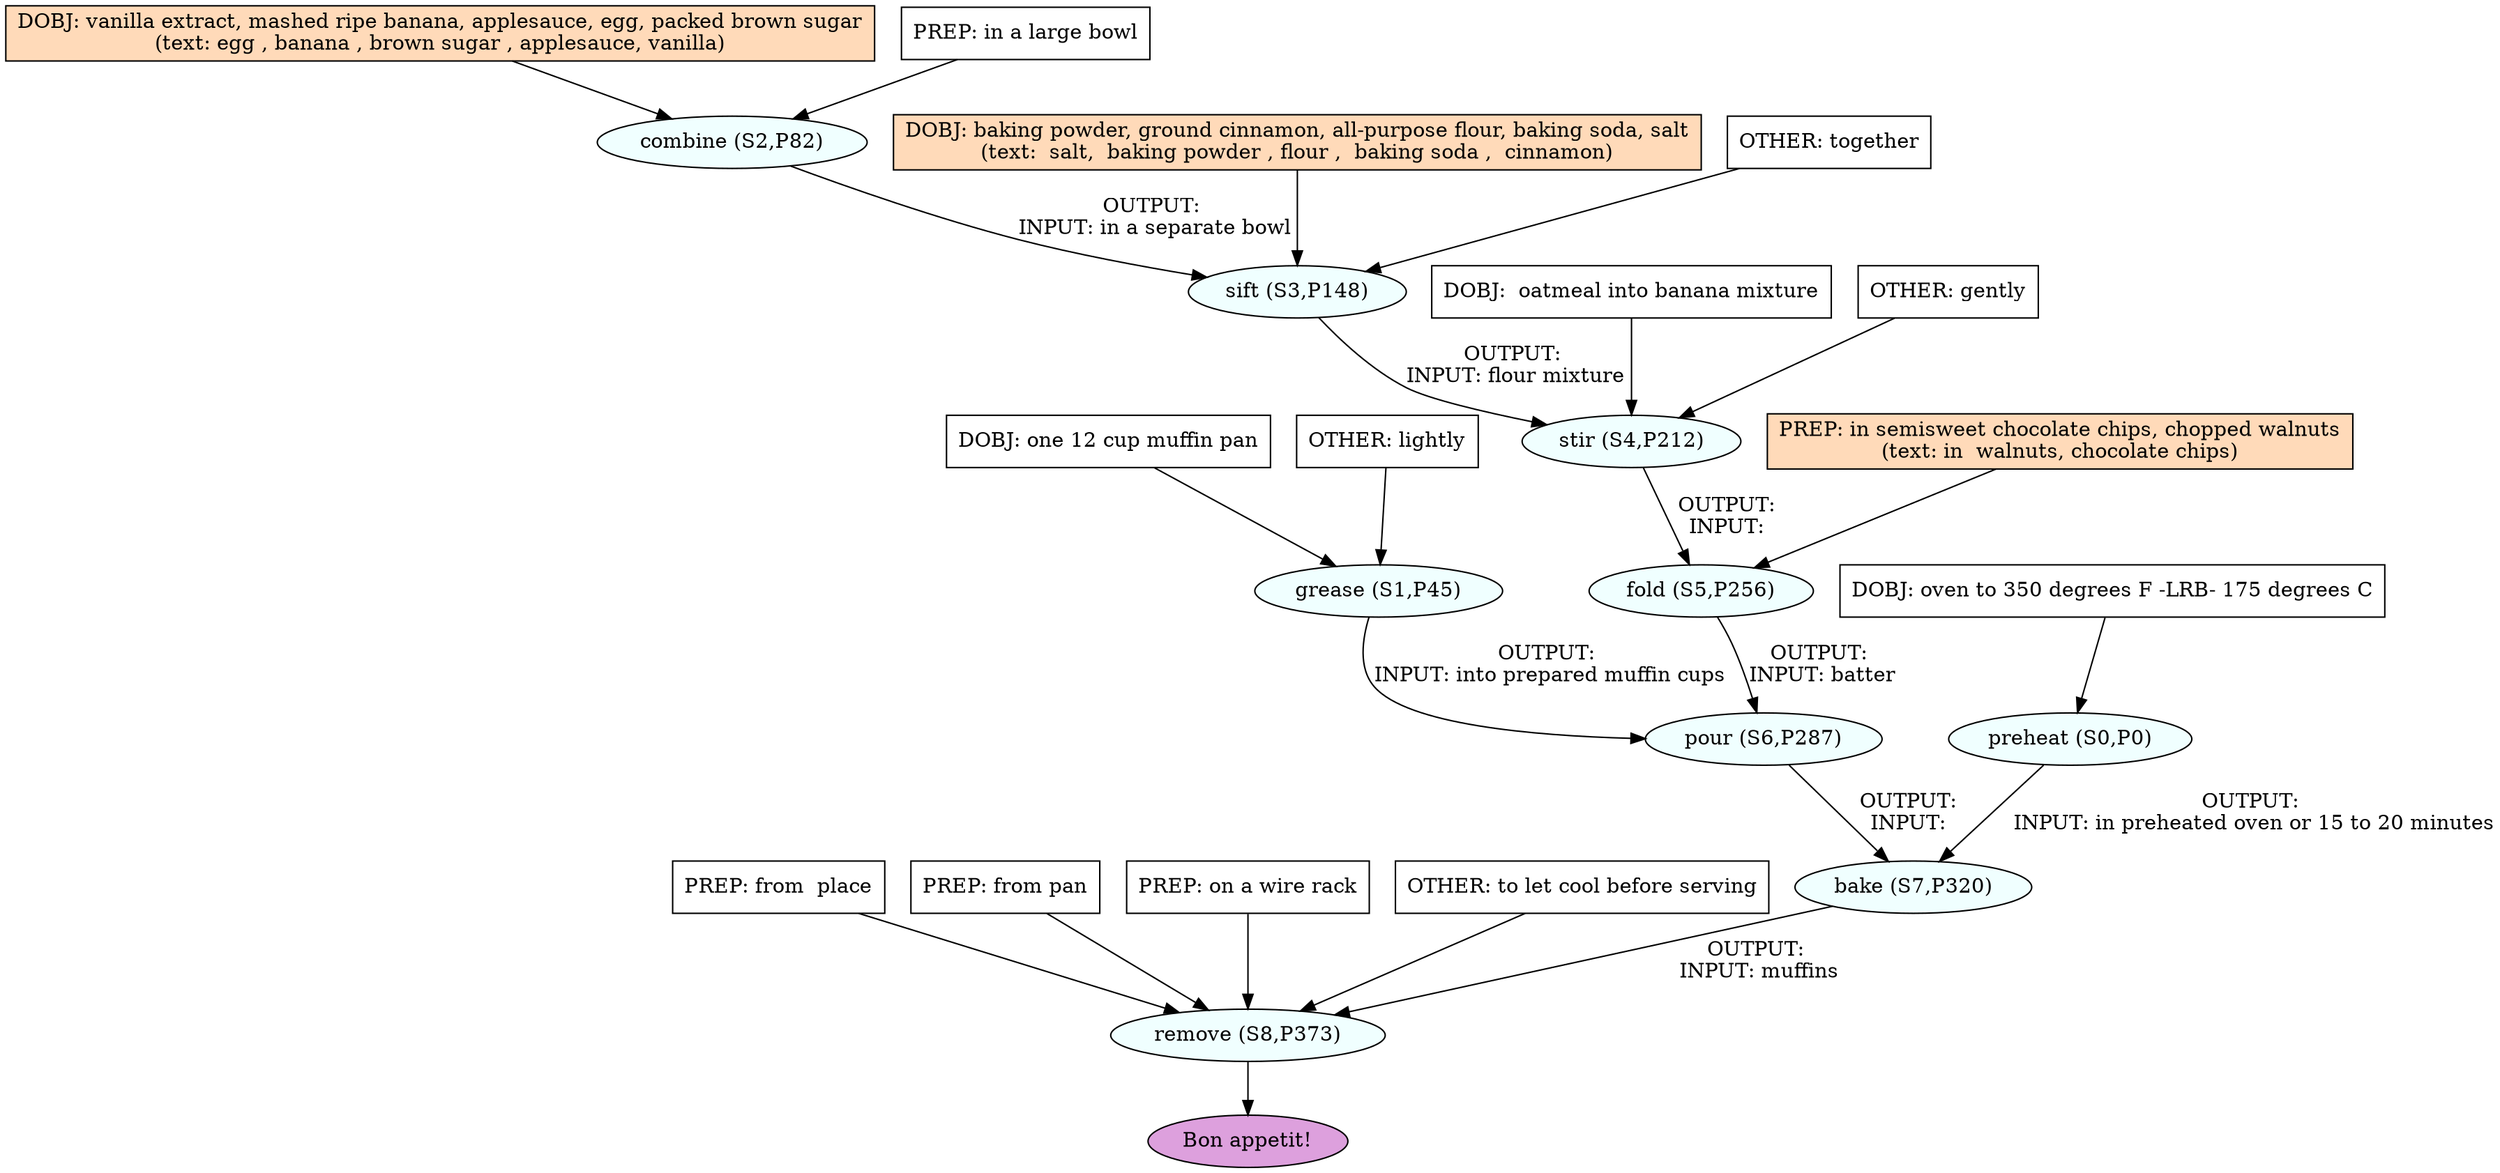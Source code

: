 digraph recipe {
E0[label="preheat (S0,P0)", shape=oval, style=filled, fillcolor=azure]
E1[label="grease (S1,P45)", shape=oval, style=filled, fillcolor=azure]
E2[label="combine (S2,P82)", shape=oval, style=filled, fillcolor=azure]
E3[label="sift (S3,P148)", shape=oval, style=filled, fillcolor=azure]
E4[label="stir (S4,P212)", shape=oval, style=filled, fillcolor=azure]
E5[label="fold (S5,P256)", shape=oval, style=filled, fillcolor=azure]
E6[label="pour (S6,P287)", shape=oval, style=filled, fillcolor=azure]
E7[label="bake (S7,P320)", shape=oval, style=filled, fillcolor=azure]
E8[label="remove (S8,P373)", shape=oval, style=filled, fillcolor=azure]
D1[label="DOBJ: one 12 cup muffin pan", shape=box, style=filled, fillcolor=white]
D1 -> E1
O1_0[label="OTHER: lightly", shape=box, style=filled, fillcolor=white]
O1_0 -> E1
D0[label="DOBJ: oven to 350 degrees F -LRB- 175 degrees C", shape=box, style=filled, fillcolor=white]
D0 -> E0
D2[label="DOBJ: vanilla extract, mashed ripe banana, applesauce, egg, packed brown sugar
(text: egg , banana , brown sugar , applesauce, vanilla)", shape=box, style=filled, fillcolor=peachpuff]
D2 -> E2
P2_0[label="PREP: in a large bowl", shape=box, style=filled, fillcolor=white]
P2_0 -> E2
D3_ing[label="DOBJ: baking powder, ground cinnamon, all-purpose flour, baking soda, salt
(text:  salt,  baking powder , flour ,  baking soda ,  cinnamon)", shape=box, style=filled, fillcolor=peachpuff]
D3_ing -> E3
E2 -> E3 [label="OUTPUT: 
INPUT: in a separate bowl"]
O3_0_0[label="OTHER: together", shape=box, style=filled, fillcolor=white]
O3_0_0 -> E3
E3 -> E4 [label="OUTPUT: 
INPUT: flour mixture"]
D4_1[label="DOBJ:  oatmeal into banana mixture", shape=box, style=filled, fillcolor=white]
D4_1 -> E4
O4_0_0[label="OTHER: gently", shape=box, style=filled, fillcolor=white]
O4_0_0 -> E4
E4 -> E5 [label="OUTPUT: 
INPUT: "]
P5_0_ing[label="PREP: in semisweet chocolate chips, chopped walnuts
(text: in  walnuts, chocolate chips)", shape=box, style=filled, fillcolor=peachpuff]
P5_0_ing -> E5
E5 -> E6 [label="OUTPUT: 
INPUT: batter"]
E1 -> E6 [label="OUTPUT: 
INPUT: into prepared muffin cups"]
E6 -> E7 [label="OUTPUT: 
INPUT: "]
E0 -> E7 [label="OUTPUT: 
INPUT: in preheated oven or 15 to 20 minutes"]
E7 -> E8 [label="OUTPUT: 
INPUT: muffins"]
P8_0_0[label="PREP: from  place", shape=box, style=filled, fillcolor=white]
P8_0_0 -> E8
P8_0_1[label="PREP: from pan", shape=box, style=filled, fillcolor=white]
P8_0_1 -> E8
P8_1_0[label="PREP: on a wire rack", shape=box, style=filled, fillcolor=white]
P8_1_0 -> E8
O8_0_0[label="OTHER: to let cool before serving", shape=box, style=filled, fillcolor=white]
O8_0_0 -> E8
EOR[label="Bon appetit!", shape=oval, style=filled, fillcolor=plum]
E8 -> EOR
}

